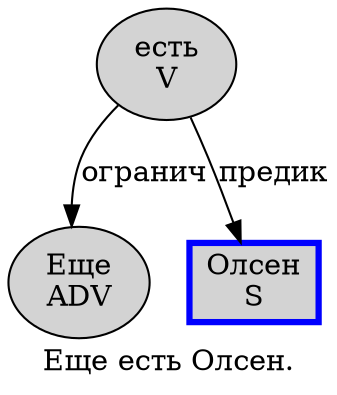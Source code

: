 digraph SENTENCE_4962 {
	graph [label="Еще есть Олсен."]
	node [style=filled]
		0 [label="Еще
ADV" color="" fillcolor=lightgray penwidth=1 shape=ellipse]
		1 [label="есть
V" color="" fillcolor=lightgray penwidth=1 shape=ellipse]
		2 [label="Олсен
S" color=blue fillcolor=lightgray penwidth=3 shape=box]
			1 -> 0 [label="огранич"]
			1 -> 2 [label="предик"]
}
